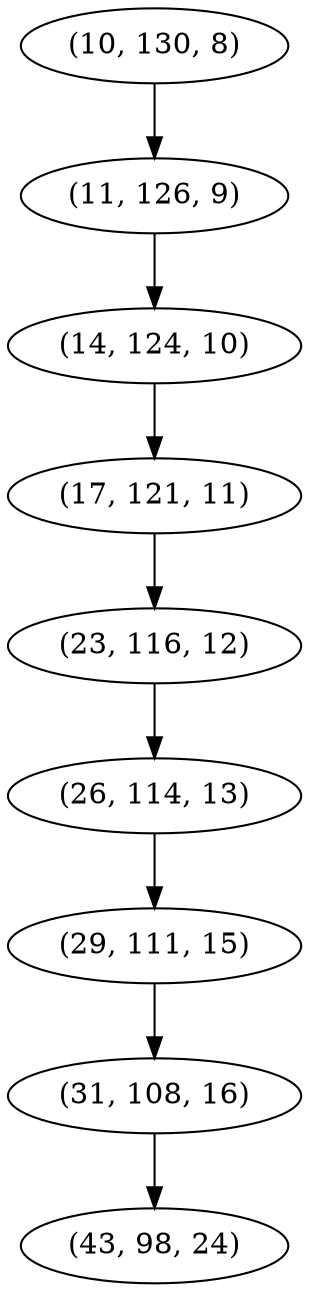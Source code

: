 digraph tree {
    "(10, 130, 8)";
    "(11, 126, 9)";
    "(14, 124, 10)";
    "(17, 121, 11)";
    "(23, 116, 12)";
    "(26, 114, 13)";
    "(29, 111, 15)";
    "(31, 108, 16)";
    "(43, 98, 24)";
    "(10, 130, 8)" -> "(11, 126, 9)";
    "(11, 126, 9)" -> "(14, 124, 10)";
    "(14, 124, 10)" -> "(17, 121, 11)";
    "(17, 121, 11)" -> "(23, 116, 12)";
    "(23, 116, 12)" -> "(26, 114, 13)";
    "(26, 114, 13)" -> "(29, 111, 15)";
    "(29, 111, 15)" -> "(31, 108, 16)";
    "(31, 108, 16)" -> "(43, 98, 24)";
}

